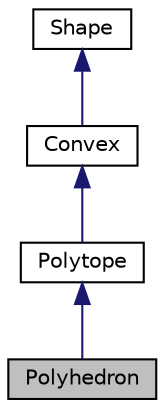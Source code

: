 digraph "Polyhedron"
{
  edge [fontname="Helvetica",fontsize="10",labelfontname="Helvetica",labelfontsize="10"];
  node [fontname="Helvetica",fontsize="10",shape=record];
  Node1 [label="Polyhedron",height=0.2,width=0.4,color="black", fillcolor="grey75", style="filled", fontcolor="black"];
  Node2 -> Node1 [dir="back",color="midnightblue",fontsize="10",style="solid",fontname="Helvetica"];
  Node2 [label="Polytope",height=0.2,width=0.4,color="black", fillcolor="white", style="filled",URL="$class_polytope.html"];
  Node3 -> Node2 [dir="back",color="midnightblue",fontsize="10",style="solid",fontname="Helvetica"];
  Node3 [label="Convex",height=0.2,width=0.4,color="black", fillcolor="white", style="filled",URL="$class_convex.html"];
  Node4 -> Node3 [dir="back",color="midnightblue",fontsize="10",style="solid",fontname="Helvetica"];
  Node4 [label="Shape",height=0.2,width=0.4,color="black", fillcolor="white", style="filled",URL="$class_shape.html"];
}
